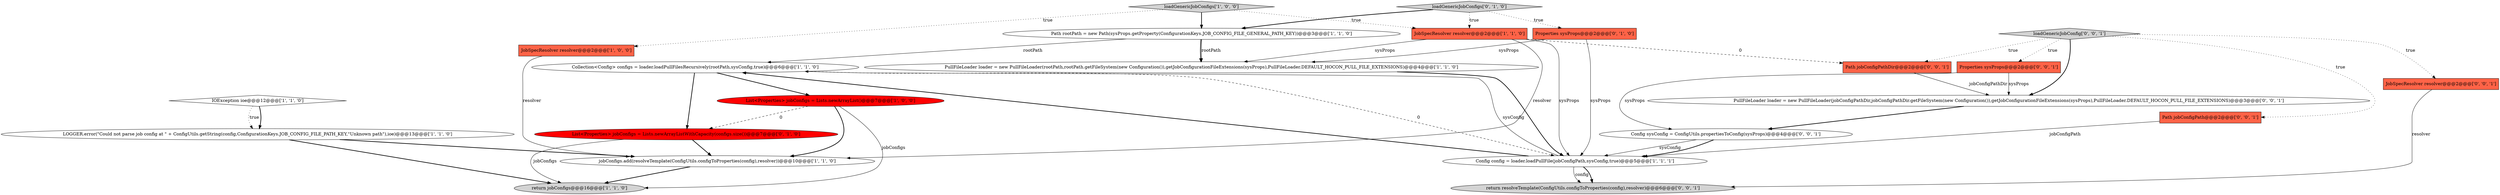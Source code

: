 digraph {
8 [style = filled, label = "JobSpecResolver resolver@@@2@@@['1', '0', '0']", fillcolor = tomato, shape = box image = "AAA0AAABBB1BBB"];
21 [style = filled, label = "Path jobConfigPathDir@@@2@@@['0', '0', '1']", fillcolor = tomato, shape = box image = "AAA0AAABBB3BBB"];
12 [style = filled, label = "Properties sysProps@@@2@@@['0', '1', '0']", fillcolor = tomato, shape = box image = "AAA0AAABBB2BBB"];
14 [style = filled, label = "List<Properties> jobConfigs = Lists.newArrayListWithCapacity(configs.size())@@@7@@@['0', '1', '0']", fillcolor = red, shape = ellipse image = "AAA1AAABBB2BBB"];
11 [style = filled, label = "return jobConfigs@@@16@@@['1', '1', '0']", fillcolor = lightgray, shape = ellipse image = "AAA0AAABBB1BBB"];
7 [style = filled, label = "Config config = loader.loadPullFile(jobConfigPath,sysConfig,true)@@@5@@@['1', '1', '1']", fillcolor = white, shape = ellipse image = "AAA0AAABBB1BBB"];
4 [style = filled, label = "Path rootPath = new Path(sysProps.getProperty(ConfigurationKeys.JOB_CONFIG_FILE_GENERAL_PATH_KEY))@@@3@@@['1', '1', '0']", fillcolor = white, shape = ellipse image = "AAA0AAABBB1BBB"];
16 [style = filled, label = "Properties sysProps@@@2@@@['0', '0', '1']", fillcolor = tomato, shape = box image = "AAA0AAABBB3BBB"];
3 [style = filled, label = "LOGGER.error(\"Could not parse job config at \" + ConfigUtils.getString(config,ConfigurationKeys.JOB_CONFIG_FILE_PATH_KEY,\"Unknown path\"),ioe)@@@13@@@['1', '1', '0']", fillcolor = white, shape = ellipse image = "AAA0AAABBB1BBB"];
10 [style = filled, label = "JobSpecResolver resolver@@@2@@@['1', '1', '0']", fillcolor = tomato, shape = box image = "AAA0AAABBB1BBB"];
5 [style = filled, label = "IOException ioe@@@12@@@['1', '1', '0']", fillcolor = white, shape = diamond image = "AAA0AAABBB1BBB"];
17 [style = filled, label = "JobSpecResolver resolver@@@2@@@['0', '0', '1']", fillcolor = tomato, shape = box image = "AAA0AAABBB3BBB"];
2 [style = filled, label = "Collection<Config> configs = loader.loadPullFilesRecursively(rootPath,sysConfig,true)@@@6@@@['1', '1', '0']", fillcolor = white, shape = ellipse image = "AAA0AAABBB1BBB"];
6 [style = filled, label = "loadGenericJobConfigs['1', '0', '0']", fillcolor = lightgray, shape = diamond image = "AAA0AAABBB1BBB"];
1 [style = filled, label = "jobConfigs.add(resolveTemplate(ConfigUtils.configToProperties(config),resolver))@@@10@@@['1', '1', '0']", fillcolor = white, shape = ellipse image = "AAA0AAABBB1BBB"];
9 [style = filled, label = "PullFileLoader loader = new PullFileLoader(rootPath,rootPath.getFileSystem(new Configuration()),getJobConfigurationFileExtensions(sysProps),PullFileLoader.DEFAULT_HOCON_PULL_FILE_EXTENSIONS)@@@4@@@['1', '1', '0']", fillcolor = white, shape = ellipse image = "AAA0AAABBB1BBB"];
13 [style = filled, label = "loadGenericJobConfigs['0', '1', '0']", fillcolor = lightgray, shape = diamond image = "AAA0AAABBB2BBB"];
22 [style = filled, label = "PullFileLoader loader = new PullFileLoader(jobConfigPathDir,jobConfigPathDir.getFileSystem(new Configuration()),getJobConfigurationFileExtensions(sysProps),PullFileLoader.DEFAULT_HOCON_PULL_FILE_EXTENSIONS)@@@3@@@['0', '0', '1']", fillcolor = white, shape = ellipse image = "AAA0AAABBB3BBB"];
0 [style = filled, label = "List<Properties> jobConfigs = Lists.newArrayList()@@@7@@@['1', '0', '0']", fillcolor = red, shape = ellipse image = "AAA1AAABBB1BBB"];
19 [style = filled, label = "Config sysConfig = ConfigUtils.propertiesToConfig(sysProps)@@@4@@@['0', '0', '1']", fillcolor = white, shape = ellipse image = "AAA0AAABBB3BBB"];
20 [style = filled, label = "loadGenericJobConfig['0', '0', '1']", fillcolor = lightgray, shape = diamond image = "AAA0AAABBB3BBB"];
15 [style = filled, label = "return resolveTemplate(ConfigUtils.configToProperties(config),resolver)@@@6@@@['0', '0', '1']", fillcolor = lightgray, shape = ellipse image = "AAA0AAABBB3BBB"];
18 [style = filled, label = "Path jobConfigPath@@@2@@@['0', '0', '1']", fillcolor = tomato, shape = box image = "AAA0AAABBB3BBB"];
7->2 [style = solid, label="sysConfig"];
4->9 [style = bold, label=""];
5->3 [style = bold, label=""];
10->21 [style = dashed, label="0"];
18->7 [style = solid, label="jobConfigPath"];
3->1 [style = bold, label=""];
22->19 [style = bold, label=""];
13->12 [style = dotted, label="true"];
17->15 [style = solid, label="resolver"];
20->17 [style = dotted, label="true"];
4->2 [style = solid, label="rootPath"];
16->19 [style = solid, label="sysProps"];
3->11 [style = bold, label=""];
16->22 [style = solid, label="sysProps"];
20->21 [style = dotted, label="true"];
5->3 [style = dotted, label="true"];
9->7 [style = bold, label=""];
13->10 [style = dotted, label="true"];
2->7 [style = dashed, label="0"];
12->7 [style = solid, label="sysProps"];
20->16 [style = dotted, label="true"];
14->1 [style = bold, label=""];
1->11 [style = bold, label=""];
20->22 [style = bold, label=""];
6->10 [style = dotted, label="true"];
0->14 [style = dashed, label="0"];
6->4 [style = bold, label=""];
21->22 [style = solid, label="jobConfigPathDir"];
2->0 [style = bold, label=""];
7->15 [style = solid, label="config"];
6->8 [style = dotted, label="true"];
10->7 [style = solid, label="sysProps"];
7->2 [style = bold, label=""];
0->11 [style = solid, label="jobConfigs"];
0->1 [style = bold, label=""];
2->14 [style = bold, label=""];
20->18 [style = dotted, label="true"];
10->1 [style = solid, label="resolver"];
7->15 [style = bold, label=""];
10->9 [style = solid, label="sysProps"];
4->9 [style = solid, label="rootPath"];
19->7 [style = solid, label="sysConfig"];
14->11 [style = solid, label="jobConfigs"];
19->7 [style = bold, label=""];
12->9 [style = solid, label="sysProps"];
8->1 [style = solid, label="resolver"];
13->4 [style = bold, label=""];
}
